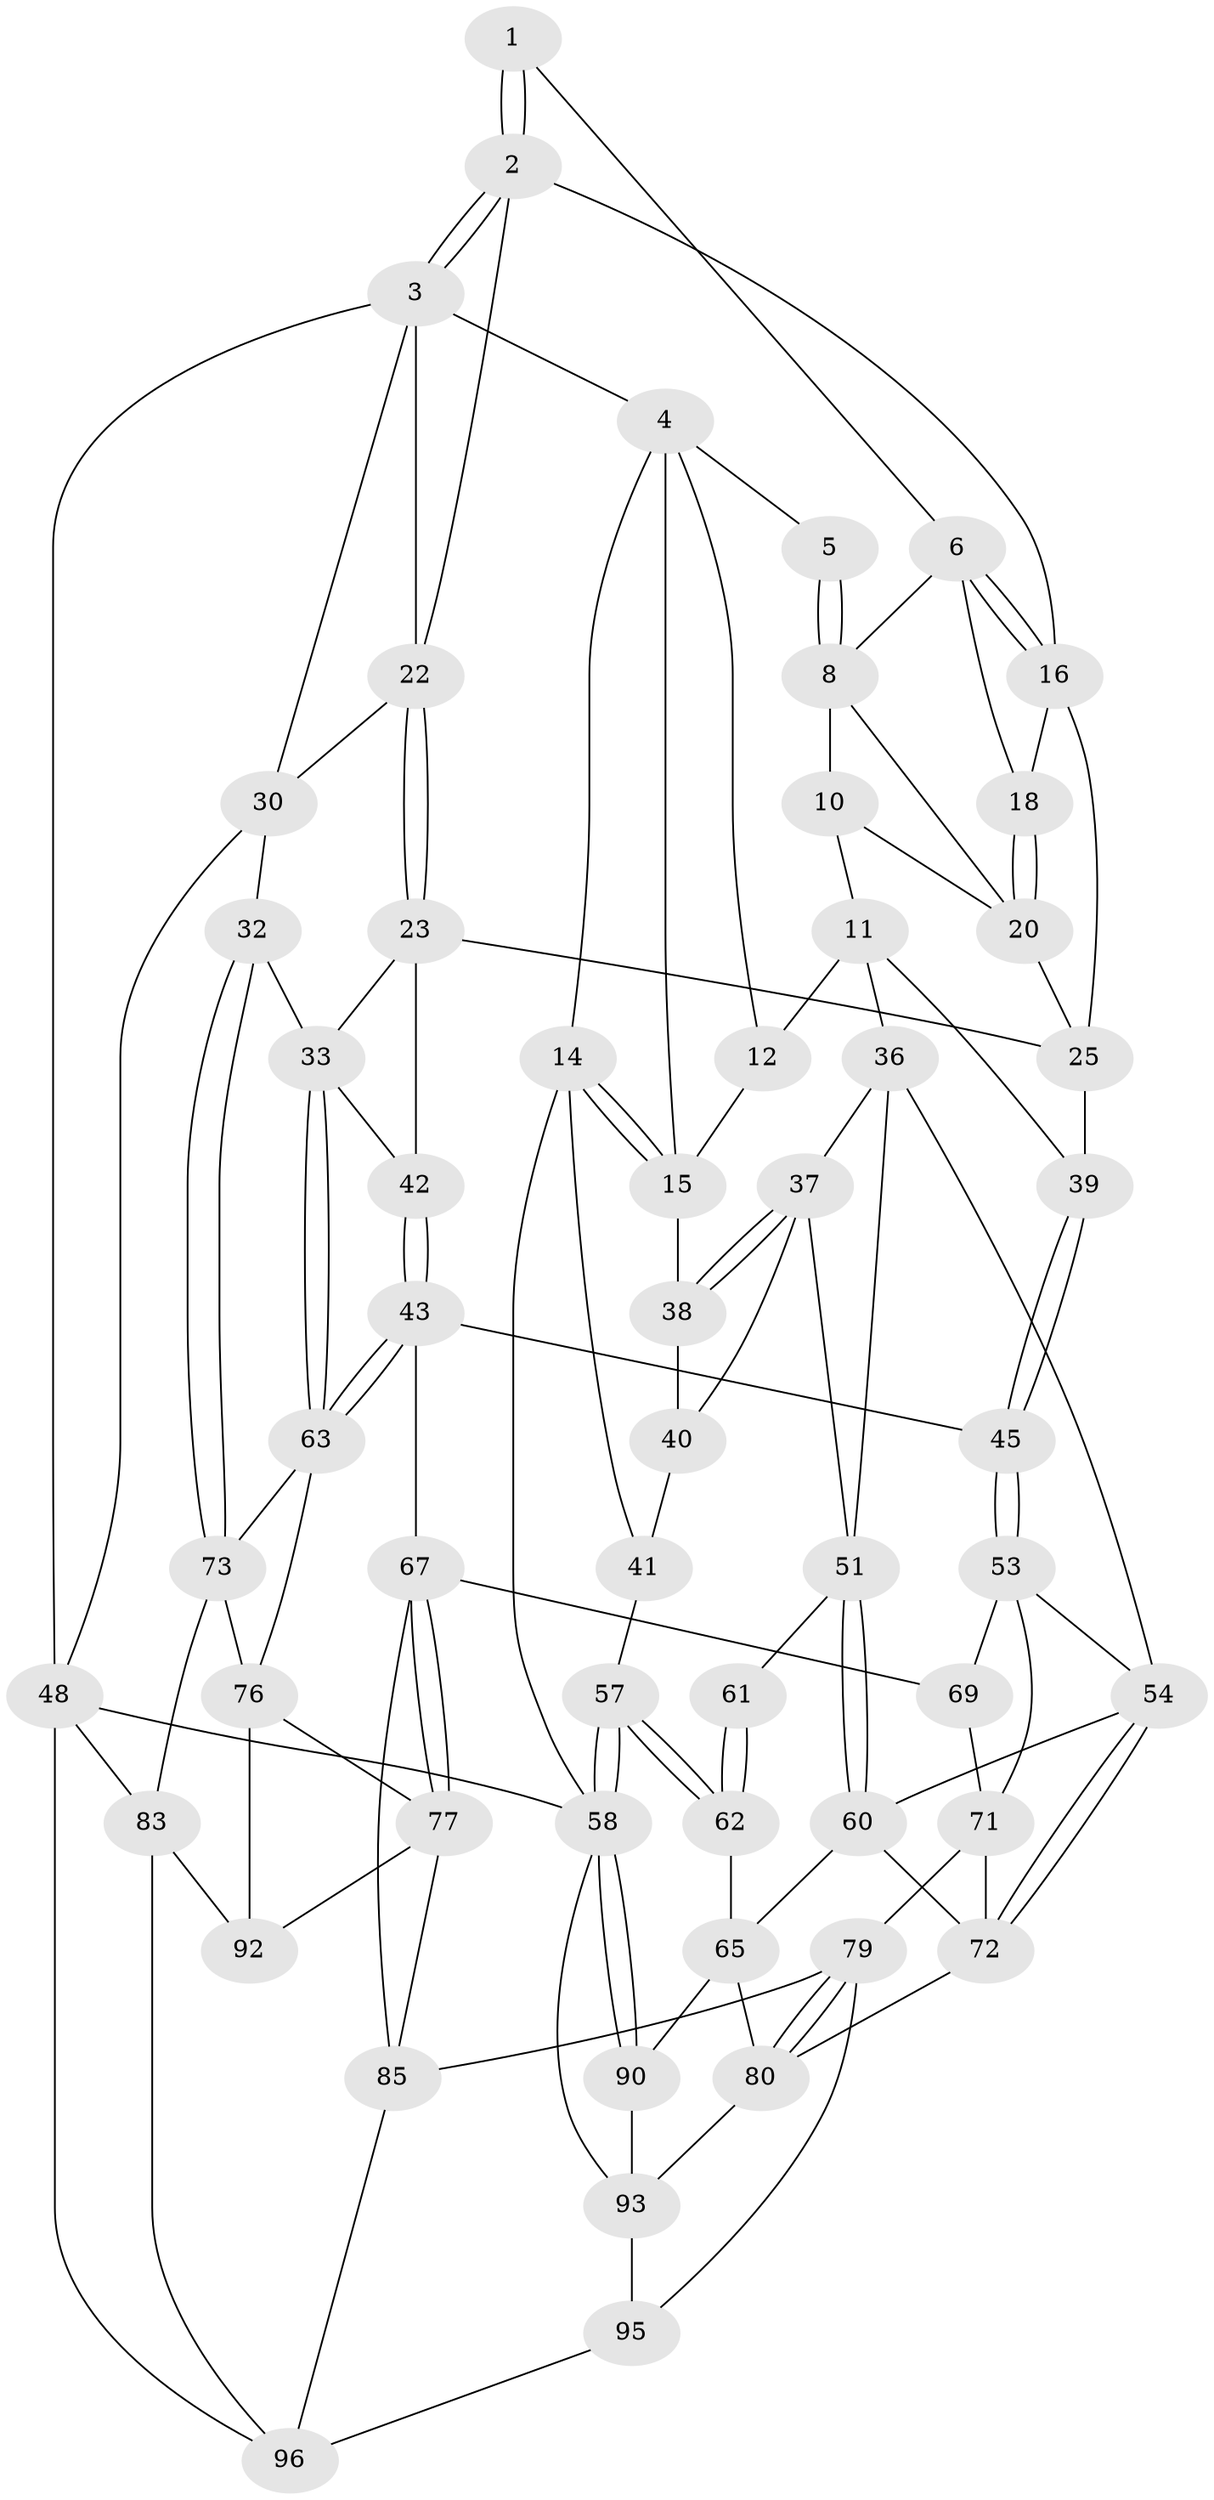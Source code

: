 // Generated by graph-tools (version 1.1) at 2025/24/03/03/25 07:24:35]
// undirected, 57 vertices, 127 edges
graph export_dot {
graph [start="1"]
  node [color=gray90,style=filled];
  1 [pos="+0.48878311732393537+0"];
  2 [pos="+1+0",super="+19"];
  3 [pos="+1+0",super="+28"];
  4 [pos="+0.35131465787585925+0",super="+13"];
  5 [pos="+0.4695241386955325+0"];
  6 [pos="+0.7181627747416877+0.10821537131707026",super="+7"];
  8 [pos="+0.5267310544163113+0.11199174849770563",super="+9"];
  10 [pos="+0.3501300082252611+0.24910706114616726"];
  11 [pos="+0.3164310096503857+0.243071401646062",super="+35"];
  12 [pos="+0.3046768716702343+0.23425866227545916"];
  14 [pos="+0+0"];
  15 [pos="+0.08280992680504634+0.12995836410492784",super="+21"];
  16 [pos="+0.7743387262992393+0.12336061888547005",super="+17"];
  18 [pos="+0.5837730770443875+0.2193722267662728"];
  20 [pos="+0.570095442321709+0.22694589963225884",super="+27"];
  22 [pos="+0.9020808057320016+0.2689769261728725",super="+29"];
  23 [pos="+0.8248740310266353+0.37033471469305373",super="+24"];
  25 [pos="+0.760702901562738+0.3406801973128676",super="+26"];
  30 [pos="+1+0.3906304175022031",super="+31"];
  32 [pos="+1+0.5303786380821631"];
  33 [pos="+1+0.5192451666575412",super="+34"];
  36 [pos="+0.34889117324833996+0.5251783468813561",super="+50"];
  37 [pos="+0.3254868688544532+0.5226926633453253",super="+46"];
  38 [pos="+0.10743159342827709+0.36263352047314806"];
  39 [pos="+0.5168854142154289+0.5300568062164651"];
  40 [pos="+0.07998120597205893+0.37663467379768734",super="+47"];
  41 [pos="+0+0.3972754166578164",super="+56"];
  42 [pos="+0.7045570524688245+0.5983901432494527"];
  43 [pos="+0.6785262428983881+0.6284956329976434",super="+44"];
  45 [pos="+0.5531895575541912+0.5849102750147959"];
  48 [pos="+1+1",super="+49"];
  51 [pos="+0.2518866059781249+0.6736323438291877",super="+52"];
  53 [pos="+0.4978370205400917+0.6664790539018751",super="+70"];
  54 [pos="+0.3683024575475243+0.7227862363919516",super="+55"];
  57 [pos="+0+0.9674076031276548"];
  58 [pos="+0+0.9853630458116538",super="+59"];
  60 [pos="+0.30340686881479023+0.7450628284613353",super="+64"];
  61 [pos="+0.17652640142644815+0.7180013548425475"];
  62 [pos="+0+0.8516131249099441",super="+66"];
  63 [pos="+0.7371396134810398+0.6954793319523679",super="+74"];
  65 [pos="+0.26767798327032527+0.7952648598912926",super="+82"];
  67 [pos="+0.5667295940201362+0.8181467273688231",super="+68"];
  69 [pos="+0.5233440283956853+0.8132990676016109"];
  71 [pos="+0.45289352644214353+0.7647197176033944",super="+78"];
  72 [pos="+0.41306347799406506+0.7781025949442477",super="+75"];
  73 [pos="+0.8622504646596456+0.7707947292481728",super="+84"];
  76 [pos="+0.7019421221528906+0.8044569796197979",super="+87"];
  77 [pos="+0.6823440712125738+0.8419761547486201",super="+88"];
  79 [pos="+0.4329791725310153+0.9046172381560242",super="+86"];
  80 [pos="+0.4257533942685439+0.8991543490121426",super="+81"];
  83 [pos="+0.9168547329792534+0.8251240536445659",super="+91"];
  85 [pos="+0.5359776740719201+0.8800201249864192",super="+89"];
  90 [pos="+0.26934788802409526+0.8260354956433952"];
  92 [pos="+0.8380419757018464+0.9017349559937893"];
  93 [pos="+0.2835644887398376+0.8655361324402441",super="+94"];
  95 [pos="+0.45678826745303386+1"];
  96 [pos="+0.6435921175612782+1",super="+97"];
  1 -- 2;
  1 -- 2;
  1 -- 6;
  2 -- 3;
  2 -- 3;
  2 -- 16;
  2 -- 22;
  3 -- 4;
  3 -- 48;
  3 -- 30;
  3 -- 22;
  4 -- 5;
  4 -- 14;
  4 -- 12;
  4 -- 15;
  5 -- 8;
  5 -- 8;
  6 -- 16;
  6 -- 16;
  6 -- 8;
  6 -- 18;
  8 -- 10;
  8 -- 20;
  10 -- 11;
  10 -- 20;
  11 -- 12;
  11 -- 36;
  11 -- 39;
  12 -- 15;
  14 -- 15;
  14 -- 15;
  14 -- 41;
  14 -- 58;
  15 -- 38;
  16 -- 25;
  16 -- 18;
  18 -- 20;
  18 -- 20;
  20 -- 25;
  22 -- 23;
  22 -- 23;
  22 -- 30;
  23 -- 33;
  23 -- 25;
  23 -- 42;
  25 -- 39;
  30 -- 32;
  30 -- 48;
  32 -- 33;
  32 -- 73;
  32 -- 73;
  33 -- 63;
  33 -- 63;
  33 -- 42;
  36 -- 37;
  36 -- 51;
  36 -- 54;
  37 -- 38;
  37 -- 38;
  37 -- 51;
  37 -- 40;
  38 -- 40;
  39 -- 45;
  39 -- 45;
  40 -- 41 [weight=2];
  41 -- 57;
  42 -- 43;
  42 -- 43;
  43 -- 63;
  43 -- 63;
  43 -- 67;
  43 -- 45;
  45 -- 53;
  45 -- 53;
  48 -- 58;
  48 -- 96;
  48 -- 83;
  51 -- 60;
  51 -- 60;
  51 -- 61;
  53 -- 54;
  53 -- 69;
  53 -- 71;
  54 -- 72;
  54 -- 72;
  54 -- 60;
  57 -- 58;
  57 -- 58;
  57 -- 62;
  57 -- 62;
  58 -- 90;
  58 -- 90;
  58 -- 93;
  60 -- 72;
  60 -- 65;
  61 -- 62 [weight=2];
  61 -- 62;
  62 -- 65;
  63 -- 73;
  63 -- 76;
  65 -- 80;
  65 -- 90;
  67 -- 77;
  67 -- 77;
  67 -- 69;
  67 -- 85;
  69 -- 71;
  71 -- 72;
  71 -- 79;
  72 -- 80;
  73 -- 83;
  73 -- 76;
  76 -- 77;
  76 -- 92;
  77 -- 92;
  77 -- 85;
  79 -- 80;
  79 -- 80;
  79 -- 85;
  79 -- 95;
  80 -- 93;
  83 -- 96;
  83 -- 92;
  85 -- 96;
  90 -- 93;
  93 -- 95;
  95 -- 96;
}
